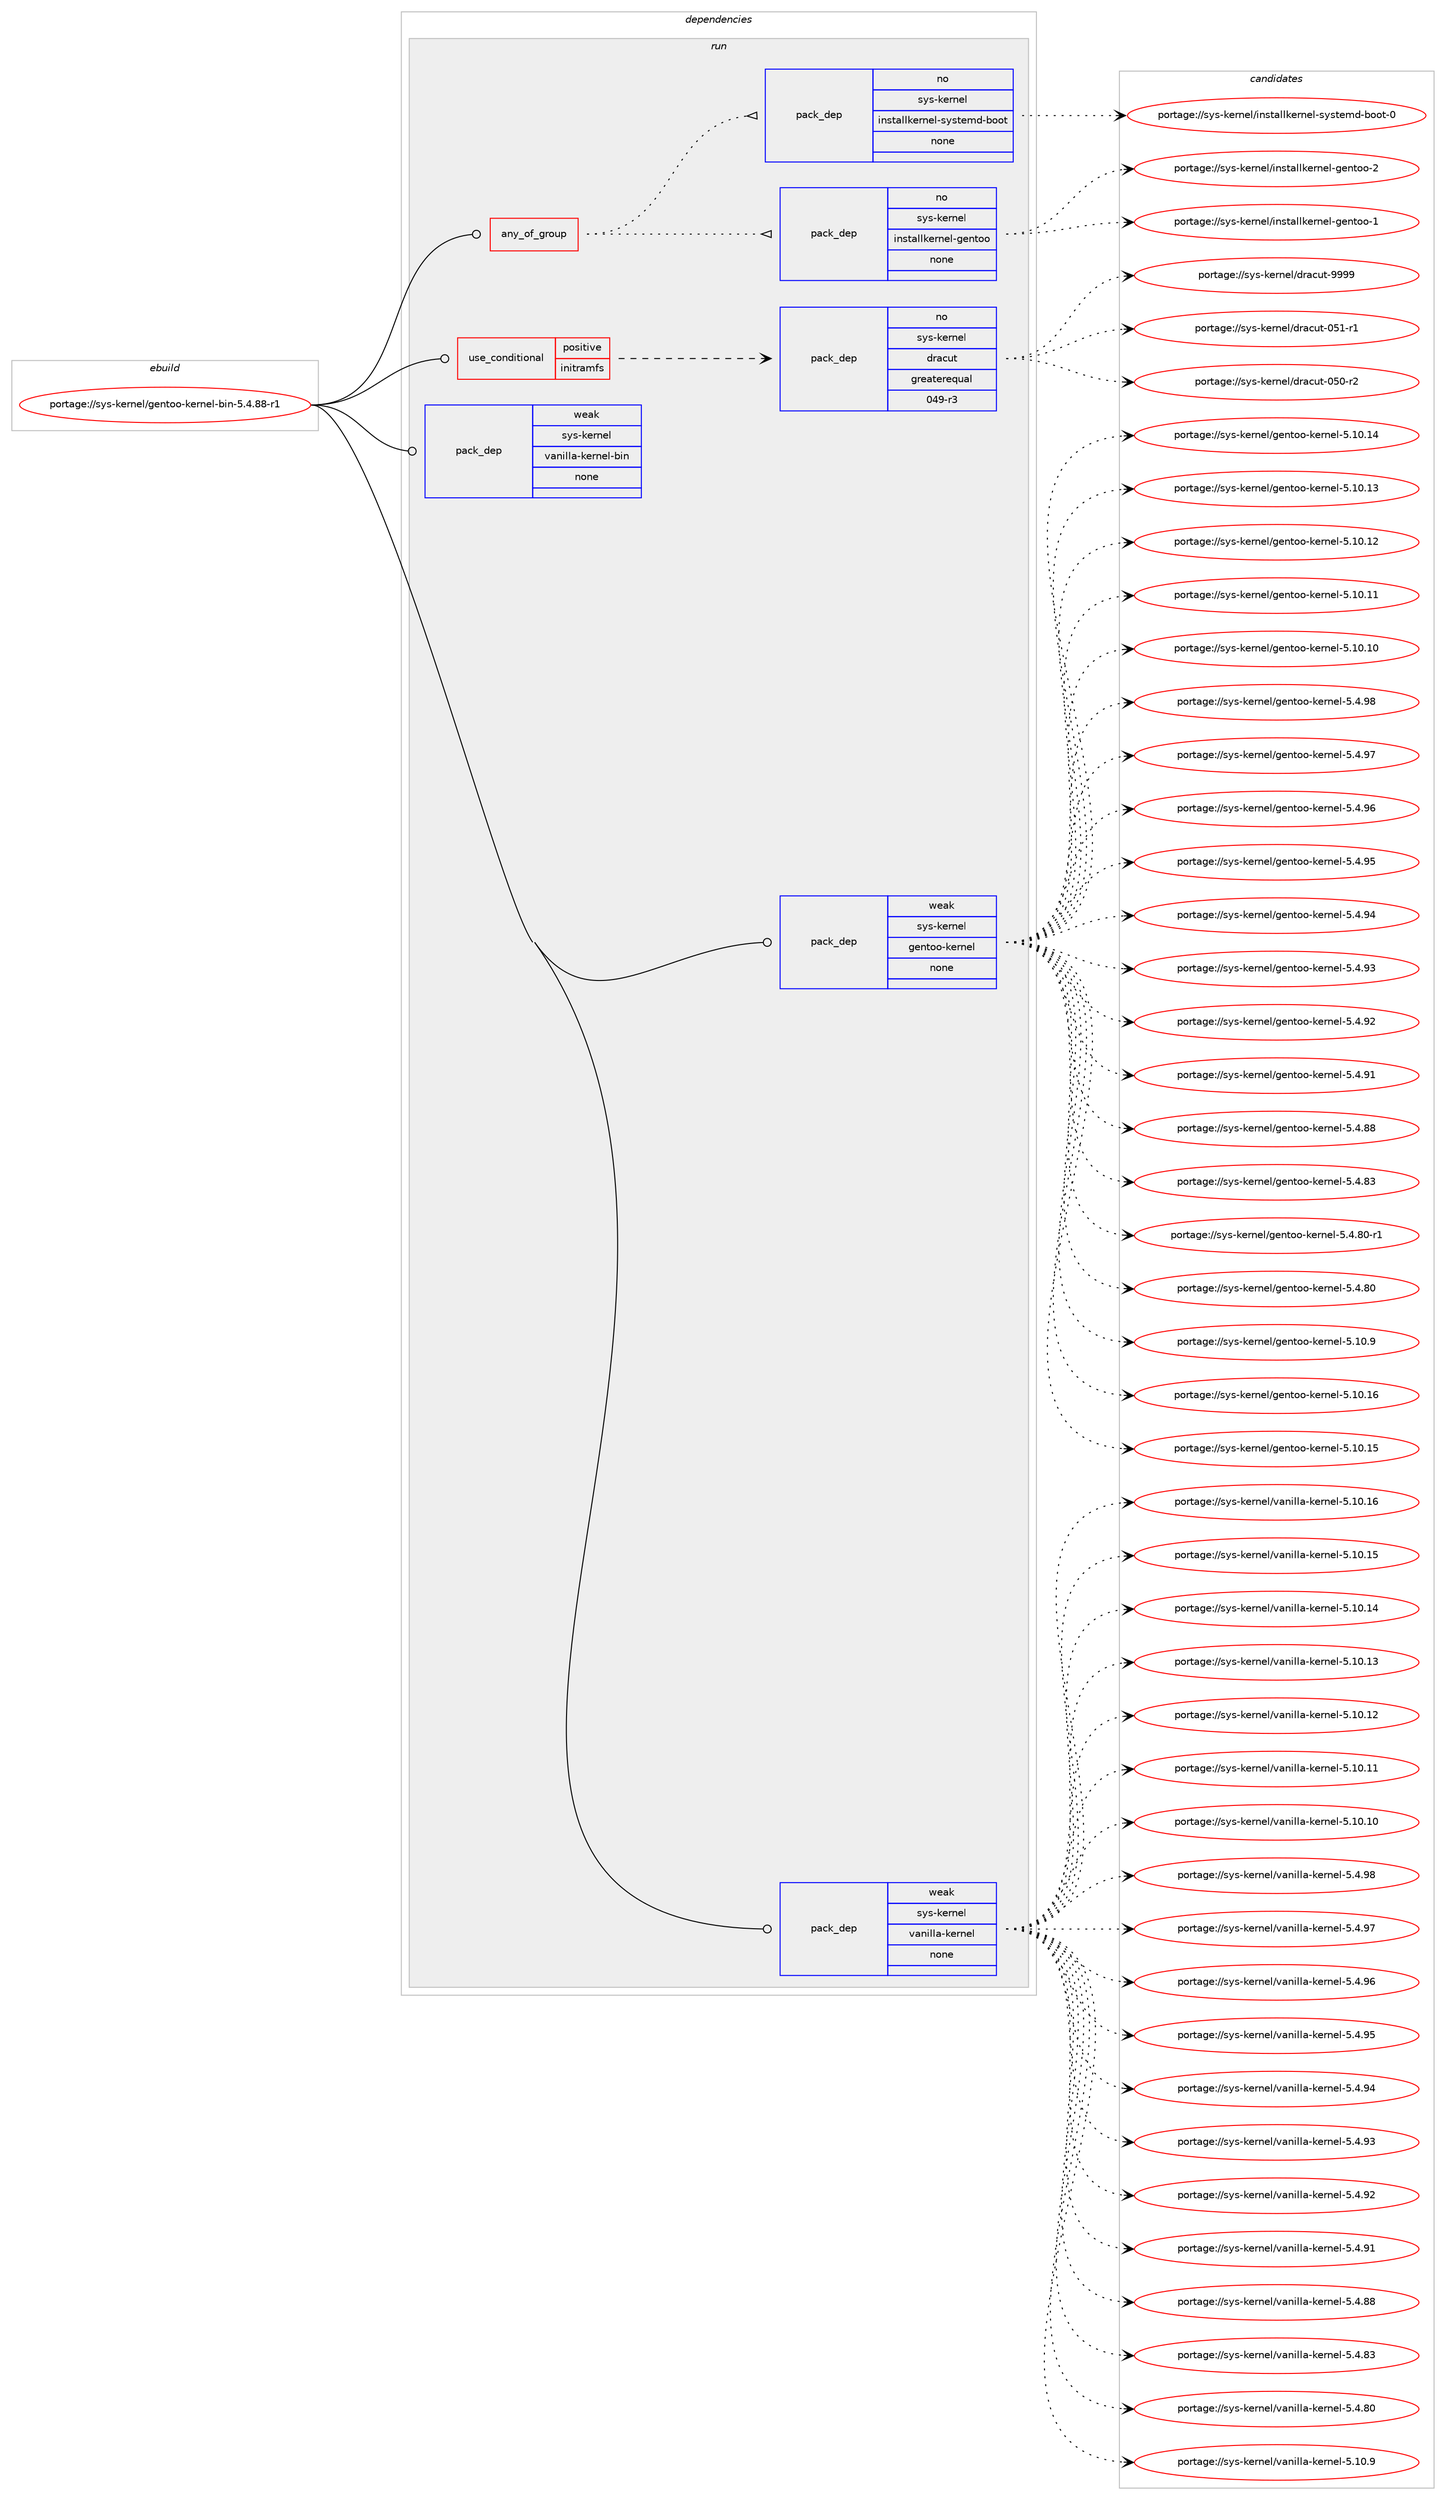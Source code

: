 digraph prolog {

# *************
# Graph options
# *************

newrank=true;
concentrate=true;
compound=true;
graph [rankdir=LR,fontname=Helvetica,fontsize=10,ranksep=1.5];#, ranksep=2.5, nodesep=0.2];
edge  [arrowhead=vee];
node  [fontname=Helvetica,fontsize=10];

# **********
# The ebuild
# **********

subgraph cluster_leftcol {
color=gray;
rank=same;
label=<<i>ebuild</i>>;
id [label="portage://sys-kernel/gentoo-kernel-bin-5.4.88-r1", color=red, width=4, href="../sys-kernel/gentoo-kernel-bin-5.4.88-r1.svg"];
}

# ****************
# The dependencies
# ****************

subgraph cluster_midcol {
color=gray;
label=<<i>dependencies</i>>;
subgraph cluster_compile {
fillcolor="#eeeeee";
style=filled;
label=<<i>compile</i>>;
}
subgraph cluster_compileandrun {
fillcolor="#eeeeee";
style=filled;
label=<<i>compile and run</i>>;
}
subgraph cluster_run {
fillcolor="#eeeeee";
style=filled;
label=<<i>run</i>>;
subgraph any57 {
dependency4247 [label=<<TABLE BORDER="0" CELLBORDER="1" CELLSPACING="0" CELLPADDING="4"><TR><TD CELLPADDING="10">any_of_group</TD></TR></TABLE>>, shape=none, color=red];subgraph pack3254 {
dependency4248 [label=<<TABLE BORDER="0" CELLBORDER="1" CELLSPACING="0" CELLPADDING="4" WIDTH="220"><TR><TD ROWSPAN="6" CELLPADDING="30">pack_dep</TD></TR><TR><TD WIDTH="110">no</TD></TR><TR><TD>sys-kernel</TD></TR><TR><TD>installkernel-gentoo</TD></TR><TR><TD>none</TD></TR><TR><TD></TD></TR></TABLE>>, shape=none, color=blue];
}
dependency4247:e -> dependency4248:w [weight=20,style="dotted",arrowhead="oinv"];
subgraph pack3255 {
dependency4249 [label=<<TABLE BORDER="0" CELLBORDER="1" CELLSPACING="0" CELLPADDING="4" WIDTH="220"><TR><TD ROWSPAN="6" CELLPADDING="30">pack_dep</TD></TR><TR><TD WIDTH="110">no</TD></TR><TR><TD>sys-kernel</TD></TR><TR><TD>installkernel-systemd-boot</TD></TR><TR><TD>none</TD></TR><TR><TD></TD></TR></TABLE>>, shape=none, color=blue];
}
dependency4247:e -> dependency4249:w [weight=20,style="dotted",arrowhead="oinv"];
}
id:e -> dependency4247:w [weight=20,style="solid",arrowhead="odot"];
subgraph cond927 {
dependency4250 [label=<<TABLE BORDER="0" CELLBORDER="1" CELLSPACING="0" CELLPADDING="4"><TR><TD ROWSPAN="3" CELLPADDING="10">use_conditional</TD></TR><TR><TD>positive</TD></TR><TR><TD>initramfs</TD></TR></TABLE>>, shape=none, color=red];
subgraph pack3256 {
dependency4251 [label=<<TABLE BORDER="0" CELLBORDER="1" CELLSPACING="0" CELLPADDING="4" WIDTH="220"><TR><TD ROWSPAN="6" CELLPADDING="30">pack_dep</TD></TR><TR><TD WIDTH="110">no</TD></TR><TR><TD>sys-kernel</TD></TR><TR><TD>dracut</TD></TR><TR><TD>greaterequal</TD></TR><TR><TD>049-r3</TD></TR></TABLE>>, shape=none, color=blue];
}
dependency4250:e -> dependency4251:w [weight=20,style="dashed",arrowhead="vee"];
}
id:e -> dependency4250:w [weight=20,style="solid",arrowhead="odot"];
subgraph pack3257 {
dependency4252 [label=<<TABLE BORDER="0" CELLBORDER="1" CELLSPACING="0" CELLPADDING="4" WIDTH="220"><TR><TD ROWSPAN="6" CELLPADDING="30">pack_dep</TD></TR><TR><TD WIDTH="110">weak</TD></TR><TR><TD>sys-kernel</TD></TR><TR><TD>gentoo-kernel</TD></TR><TR><TD>none</TD></TR><TR><TD></TD></TR></TABLE>>, shape=none, color=blue];
}
id:e -> dependency4252:w [weight=20,style="solid",arrowhead="odot"];
subgraph pack3258 {
dependency4253 [label=<<TABLE BORDER="0" CELLBORDER="1" CELLSPACING="0" CELLPADDING="4" WIDTH="220"><TR><TD ROWSPAN="6" CELLPADDING="30">pack_dep</TD></TR><TR><TD WIDTH="110">weak</TD></TR><TR><TD>sys-kernel</TD></TR><TR><TD>vanilla-kernel</TD></TR><TR><TD>none</TD></TR><TR><TD></TD></TR></TABLE>>, shape=none, color=blue];
}
id:e -> dependency4253:w [weight=20,style="solid",arrowhead="odot"];
subgraph pack3259 {
dependency4254 [label=<<TABLE BORDER="0" CELLBORDER="1" CELLSPACING="0" CELLPADDING="4" WIDTH="220"><TR><TD ROWSPAN="6" CELLPADDING="30">pack_dep</TD></TR><TR><TD WIDTH="110">weak</TD></TR><TR><TD>sys-kernel</TD></TR><TR><TD>vanilla-kernel-bin</TD></TR><TR><TD>none</TD></TR><TR><TD></TD></TR></TABLE>>, shape=none, color=blue];
}
id:e -> dependency4254:w [weight=20,style="solid",arrowhead="odot"];
}
}

# **************
# The candidates
# **************

subgraph cluster_choices {
rank=same;
color=gray;
label=<<i>candidates</i>>;

subgraph choice3254 {
color=black;
nodesep=1;
choice115121115451071011141101011084710511011511697108108107101114110101108451031011101161111114550 [label="portage://sys-kernel/installkernel-gentoo-2", color=red, width=4,href="../sys-kernel/installkernel-gentoo-2.svg"];
choice115121115451071011141101011084710511011511697108108107101114110101108451031011101161111114549 [label="portage://sys-kernel/installkernel-gentoo-1", color=red, width=4,href="../sys-kernel/installkernel-gentoo-1.svg"];
dependency4248:e -> choice115121115451071011141101011084710511011511697108108107101114110101108451031011101161111114550:w [style=dotted,weight="100"];
dependency4248:e -> choice115121115451071011141101011084710511011511697108108107101114110101108451031011101161111114549:w [style=dotted,weight="100"];
}
subgraph choice3255 {
color=black;
nodesep=1;
choice1151211154510710111411010110847105110115116971081081071011141101011084511512111511610110910045981111111164548 [label="portage://sys-kernel/installkernel-systemd-boot-0", color=red, width=4,href="../sys-kernel/installkernel-systemd-boot-0.svg"];
dependency4249:e -> choice1151211154510710111411010110847105110115116971081081071011141101011084511512111511610110910045981111111164548:w [style=dotted,weight="100"];
}
subgraph choice3256 {
color=black;
nodesep=1;
choice115121115451071011141101011084710011497991171164557575757 [label="portage://sys-kernel/dracut-9999", color=red, width=4,href="../sys-kernel/dracut-9999.svg"];
choice11512111545107101114110101108471001149799117116454853494511449 [label="portage://sys-kernel/dracut-051-r1", color=red, width=4,href="../sys-kernel/dracut-051-r1.svg"];
choice11512111545107101114110101108471001149799117116454853484511450 [label="portage://sys-kernel/dracut-050-r2", color=red, width=4,href="../sys-kernel/dracut-050-r2.svg"];
dependency4251:e -> choice115121115451071011141101011084710011497991171164557575757:w [style=dotted,weight="100"];
dependency4251:e -> choice11512111545107101114110101108471001149799117116454853494511449:w [style=dotted,weight="100"];
dependency4251:e -> choice11512111545107101114110101108471001149799117116454853484511450:w [style=dotted,weight="100"];
}
subgraph choice3257 {
color=black;
nodesep=1;
choice11512111545107101114110101108471031011101161111114510710111411010110845534652465756 [label="portage://sys-kernel/gentoo-kernel-5.4.98", color=red, width=4,href="../sys-kernel/gentoo-kernel-5.4.98.svg"];
choice11512111545107101114110101108471031011101161111114510710111411010110845534652465755 [label="portage://sys-kernel/gentoo-kernel-5.4.97", color=red, width=4,href="../sys-kernel/gentoo-kernel-5.4.97.svg"];
choice11512111545107101114110101108471031011101161111114510710111411010110845534652465754 [label="portage://sys-kernel/gentoo-kernel-5.4.96", color=red, width=4,href="../sys-kernel/gentoo-kernel-5.4.96.svg"];
choice11512111545107101114110101108471031011101161111114510710111411010110845534652465753 [label="portage://sys-kernel/gentoo-kernel-5.4.95", color=red, width=4,href="../sys-kernel/gentoo-kernel-5.4.95.svg"];
choice11512111545107101114110101108471031011101161111114510710111411010110845534652465752 [label="portage://sys-kernel/gentoo-kernel-5.4.94", color=red, width=4,href="../sys-kernel/gentoo-kernel-5.4.94.svg"];
choice11512111545107101114110101108471031011101161111114510710111411010110845534652465751 [label="portage://sys-kernel/gentoo-kernel-5.4.93", color=red, width=4,href="../sys-kernel/gentoo-kernel-5.4.93.svg"];
choice11512111545107101114110101108471031011101161111114510710111411010110845534652465750 [label="portage://sys-kernel/gentoo-kernel-5.4.92", color=red, width=4,href="../sys-kernel/gentoo-kernel-5.4.92.svg"];
choice11512111545107101114110101108471031011101161111114510710111411010110845534652465749 [label="portage://sys-kernel/gentoo-kernel-5.4.91", color=red, width=4,href="../sys-kernel/gentoo-kernel-5.4.91.svg"];
choice11512111545107101114110101108471031011101161111114510710111411010110845534652465656 [label="portage://sys-kernel/gentoo-kernel-5.4.88", color=red, width=4,href="../sys-kernel/gentoo-kernel-5.4.88.svg"];
choice11512111545107101114110101108471031011101161111114510710111411010110845534652465651 [label="portage://sys-kernel/gentoo-kernel-5.4.83", color=red, width=4,href="../sys-kernel/gentoo-kernel-5.4.83.svg"];
choice115121115451071011141101011084710310111011611111145107101114110101108455346524656484511449 [label="portage://sys-kernel/gentoo-kernel-5.4.80-r1", color=red, width=4,href="../sys-kernel/gentoo-kernel-5.4.80-r1.svg"];
choice11512111545107101114110101108471031011101161111114510710111411010110845534652465648 [label="portage://sys-kernel/gentoo-kernel-5.4.80", color=red, width=4,href="../sys-kernel/gentoo-kernel-5.4.80.svg"];
choice11512111545107101114110101108471031011101161111114510710111411010110845534649484657 [label="portage://sys-kernel/gentoo-kernel-5.10.9", color=red, width=4,href="../sys-kernel/gentoo-kernel-5.10.9.svg"];
choice1151211154510710111411010110847103101110116111111451071011141101011084553464948464954 [label="portage://sys-kernel/gentoo-kernel-5.10.16", color=red, width=4,href="../sys-kernel/gentoo-kernel-5.10.16.svg"];
choice1151211154510710111411010110847103101110116111111451071011141101011084553464948464953 [label="portage://sys-kernel/gentoo-kernel-5.10.15", color=red, width=4,href="../sys-kernel/gentoo-kernel-5.10.15.svg"];
choice1151211154510710111411010110847103101110116111111451071011141101011084553464948464952 [label="portage://sys-kernel/gentoo-kernel-5.10.14", color=red, width=4,href="../sys-kernel/gentoo-kernel-5.10.14.svg"];
choice1151211154510710111411010110847103101110116111111451071011141101011084553464948464951 [label="portage://sys-kernel/gentoo-kernel-5.10.13", color=red, width=4,href="../sys-kernel/gentoo-kernel-5.10.13.svg"];
choice1151211154510710111411010110847103101110116111111451071011141101011084553464948464950 [label="portage://sys-kernel/gentoo-kernel-5.10.12", color=red, width=4,href="../sys-kernel/gentoo-kernel-5.10.12.svg"];
choice1151211154510710111411010110847103101110116111111451071011141101011084553464948464949 [label="portage://sys-kernel/gentoo-kernel-5.10.11", color=red, width=4,href="../sys-kernel/gentoo-kernel-5.10.11.svg"];
choice1151211154510710111411010110847103101110116111111451071011141101011084553464948464948 [label="portage://sys-kernel/gentoo-kernel-5.10.10", color=red, width=4,href="../sys-kernel/gentoo-kernel-5.10.10.svg"];
dependency4252:e -> choice11512111545107101114110101108471031011101161111114510710111411010110845534652465756:w [style=dotted,weight="100"];
dependency4252:e -> choice11512111545107101114110101108471031011101161111114510710111411010110845534652465755:w [style=dotted,weight="100"];
dependency4252:e -> choice11512111545107101114110101108471031011101161111114510710111411010110845534652465754:w [style=dotted,weight="100"];
dependency4252:e -> choice11512111545107101114110101108471031011101161111114510710111411010110845534652465753:w [style=dotted,weight="100"];
dependency4252:e -> choice11512111545107101114110101108471031011101161111114510710111411010110845534652465752:w [style=dotted,weight="100"];
dependency4252:e -> choice11512111545107101114110101108471031011101161111114510710111411010110845534652465751:w [style=dotted,weight="100"];
dependency4252:e -> choice11512111545107101114110101108471031011101161111114510710111411010110845534652465750:w [style=dotted,weight="100"];
dependency4252:e -> choice11512111545107101114110101108471031011101161111114510710111411010110845534652465749:w [style=dotted,weight="100"];
dependency4252:e -> choice11512111545107101114110101108471031011101161111114510710111411010110845534652465656:w [style=dotted,weight="100"];
dependency4252:e -> choice11512111545107101114110101108471031011101161111114510710111411010110845534652465651:w [style=dotted,weight="100"];
dependency4252:e -> choice115121115451071011141101011084710310111011611111145107101114110101108455346524656484511449:w [style=dotted,weight="100"];
dependency4252:e -> choice11512111545107101114110101108471031011101161111114510710111411010110845534652465648:w [style=dotted,weight="100"];
dependency4252:e -> choice11512111545107101114110101108471031011101161111114510710111411010110845534649484657:w [style=dotted,weight="100"];
dependency4252:e -> choice1151211154510710111411010110847103101110116111111451071011141101011084553464948464954:w [style=dotted,weight="100"];
dependency4252:e -> choice1151211154510710111411010110847103101110116111111451071011141101011084553464948464953:w [style=dotted,weight="100"];
dependency4252:e -> choice1151211154510710111411010110847103101110116111111451071011141101011084553464948464952:w [style=dotted,weight="100"];
dependency4252:e -> choice1151211154510710111411010110847103101110116111111451071011141101011084553464948464951:w [style=dotted,weight="100"];
dependency4252:e -> choice1151211154510710111411010110847103101110116111111451071011141101011084553464948464950:w [style=dotted,weight="100"];
dependency4252:e -> choice1151211154510710111411010110847103101110116111111451071011141101011084553464948464949:w [style=dotted,weight="100"];
dependency4252:e -> choice1151211154510710111411010110847103101110116111111451071011141101011084553464948464948:w [style=dotted,weight="100"];
}
subgraph choice3258 {
color=black;
nodesep=1;
choice115121115451071011141101011084711897110105108108974510710111411010110845534652465756 [label="portage://sys-kernel/vanilla-kernel-5.4.98", color=red, width=4,href="../sys-kernel/vanilla-kernel-5.4.98.svg"];
choice115121115451071011141101011084711897110105108108974510710111411010110845534652465755 [label="portage://sys-kernel/vanilla-kernel-5.4.97", color=red, width=4,href="../sys-kernel/vanilla-kernel-5.4.97.svg"];
choice115121115451071011141101011084711897110105108108974510710111411010110845534652465754 [label="portage://sys-kernel/vanilla-kernel-5.4.96", color=red, width=4,href="../sys-kernel/vanilla-kernel-5.4.96.svg"];
choice115121115451071011141101011084711897110105108108974510710111411010110845534652465753 [label="portage://sys-kernel/vanilla-kernel-5.4.95", color=red, width=4,href="../sys-kernel/vanilla-kernel-5.4.95.svg"];
choice115121115451071011141101011084711897110105108108974510710111411010110845534652465752 [label="portage://sys-kernel/vanilla-kernel-5.4.94", color=red, width=4,href="../sys-kernel/vanilla-kernel-5.4.94.svg"];
choice115121115451071011141101011084711897110105108108974510710111411010110845534652465751 [label="portage://sys-kernel/vanilla-kernel-5.4.93", color=red, width=4,href="../sys-kernel/vanilla-kernel-5.4.93.svg"];
choice115121115451071011141101011084711897110105108108974510710111411010110845534652465750 [label="portage://sys-kernel/vanilla-kernel-5.4.92", color=red, width=4,href="../sys-kernel/vanilla-kernel-5.4.92.svg"];
choice115121115451071011141101011084711897110105108108974510710111411010110845534652465749 [label="portage://sys-kernel/vanilla-kernel-5.4.91", color=red, width=4,href="../sys-kernel/vanilla-kernel-5.4.91.svg"];
choice115121115451071011141101011084711897110105108108974510710111411010110845534652465656 [label="portage://sys-kernel/vanilla-kernel-5.4.88", color=red, width=4,href="../sys-kernel/vanilla-kernel-5.4.88.svg"];
choice115121115451071011141101011084711897110105108108974510710111411010110845534652465651 [label="portage://sys-kernel/vanilla-kernel-5.4.83", color=red, width=4,href="../sys-kernel/vanilla-kernel-5.4.83.svg"];
choice115121115451071011141101011084711897110105108108974510710111411010110845534652465648 [label="portage://sys-kernel/vanilla-kernel-5.4.80", color=red, width=4,href="../sys-kernel/vanilla-kernel-5.4.80.svg"];
choice115121115451071011141101011084711897110105108108974510710111411010110845534649484657 [label="portage://sys-kernel/vanilla-kernel-5.10.9", color=red, width=4,href="../sys-kernel/vanilla-kernel-5.10.9.svg"];
choice11512111545107101114110101108471189711010510810897451071011141101011084553464948464954 [label="portage://sys-kernel/vanilla-kernel-5.10.16", color=red, width=4,href="../sys-kernel/vanilla-kernel-5.10.16.svg"];
choice11512111545107101114110101108471189711010510810897451071011141101011084553464948464953 [label="portage://sys-kernel/vanilla-kernel-5.10.15", color=red, width=4,href="../sys-kernel/vanilla-kernel-5.10.15.svg"];
choice11512111545107101114110101108471189711010510810897451071011141101011084553464948464952 [label="portage://sys-kernel/vanilla-kernel-5.10.14", color=red, width=4,href="../sys-kernel/vanilla-kernel-5.10.14.svg"];
choice11512111545107101114110101108471189711010510810897451071011141101011084553464948464951 [label="portage://sys-kernel/vanilla-kernel-5.10.13", color=red, width=4,href="../sys-kernel/vanilla-kernel-5.10.13.svg"];
choice11512111545107101114110101108471189711010510810897451071011141101011084553464948464950 [label="portage://sys-kernel/vanilla-kernel-5.10.12", color=red, width=4,href="../sys-kernel/vanilla-kernel-5.10.12.svg"];
choice11512111545107101114110101108471189711010510810897451071011141101011084553464948464949 [label="portage://sys-kernel/vanilla-kernel-5.10.11", color=red, width=4,href="../sys-kernel/vanilla-kernel-5.10.11.svg"];
choice11512111545107101114110101108471189711010510810897451071011141101011084553464948464948 [label="portage://sys-kernel/vanilla-kernel-5.10.10", color=red, width=4,href="../sys-kernel/vanilla-kernel-5.10.10.svg"];
dependency4253:e -> choice115121115451071011141101011084711897110105108108974510710111411010110845534652465756:w [style=dotted,weight="100"];
dependency4253:e -> choice115121115451071011141101011084711897110105108108974510710111411010110845534652465755:w [style=dotted,weight="100"];
dependency4253:e -> choice115121115451071011141101011084711897110105108108974510710111411010110845534652465754:w [style=dotted,weight="100"];
dependency4253:e -> choice115121115451071011141101011084711897110105108108974510710111411010110845534652465753:w [style=dotted,weight="100"];
dependency4253:e -> choice115121115451071011141101011084711897110105108108974510710111411010110845534652465752:w [style=dotted,weight="100"];
dependency4253:e -> choice115121115451071011141101011084711897110105108108974510710111411010110845534652465751:w [style=dotted,weight="100"];
dependency4253:e -> choice115121115451071011141101011084711897110105108108974510710111411010110845534652465750:w [style=dotted,weight="100"];
dependency4253:e -> choice115121115451071011141101011084711897110105108108974510710111411010110845534652465749:w [style=dotted,weight="100"];
dependency4253:e -> choice115121115451071011141101011084711897110105108108974510710111411010110845534652465656:w [style=dotted,weight="100"];
dependency4253:e -> choice115121115451071011141101011084711897110105108108974510710111411010110845534652465651:w [style=dotted,weight="100"];
dependency4253:e -> choice115121115451071011141101011084711897110105108108974510710111411010110845534652465648:w [style=dotted,weight="100"];
dependency4253:e -> choice115121115451071011141101011084711897110105108108974510710111411010110845534649484657:w [style=dotted,weight="100"];
dependency4253:e -> choice11512111545107101114110101108471189711010510810897451071011141101011084553464948464954:w [style=dotted,weight="100"];
dependency4253:e -> choice11512111545107101114110101108471189711010510810897451071011141101011084553464948464953:w [style=dotted,weight="100"];
dependency4253:e -> choice11512111545107101114110101108471189711010510810897451071011141101011084553464948464952:w [style=dotted,weight="100"];
dependency4253:e -> choice11512111545107101114110101108471189711010510810897451071011141101011084553464948464951:w [style=dotted,weight="100"];
dependency4253:e -> choice11512111545107101114110101108471189711010510810897451071011141101011084553464948464950:w [style=dotted,weight="100"];
dependency4253:e -> choice11512111545107101114110101108471189711010510810897451071011141101011084553464948464949:w [style=dotted,weight="100"];
dependency4253:e -> choice11512111545107101114110101108471189711010510810897451071011141101011084553464948464948:w [style=dotted,weight="100"];
}
subgraph choice3259 {
color=black;
nodesep=1;
}
}

}

